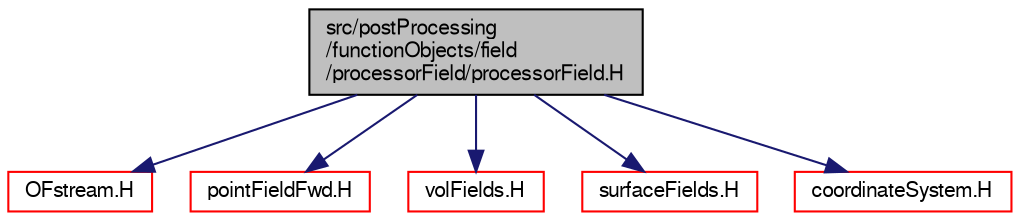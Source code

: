 digraph "src/postProcessing/functionObjects/field/processorField/processorField.H"
{
  bgcolor="transparent";
  edge [fontname="FreeSans",fontsize="10",labelfontname="FreeSans",labelfontsize="10"];
  node [fontname="FreeSans",fontsize="10",shape=record];
  Node0 [label="src/postProcessing\l/functionObjects/field\l/processorField/processorField.H",height=0.2,width=0.4,color="black", fillcolor="grey75", style="filled", fontcolor="black"];
  Node0 -> Node1 [color="midnightblue",fontsize="10",style="solid",fontname="FreeSans"];
  Node1 [label="OFstream.H",height=0.2,width=0.4,color="red",URL="$a09065.html"];
  Node0 -> Node41 [color="midnightblue",fontsize="10",style="solid",fontname="FreeSans"];
  Node41 [label="pointFieldFwd.H",height=0.2,width=0.4,color="red",URL="$a12065.html"];
  Node0 -> Node67 [color="midnightblue",fontsize="10",style="solid",fontname="FreeSans"];
  Node67 [label="volFields.H",height=0.2,width=0.4,color="red",URL="$a02750.html"];
  Node0 -> Node302 [color="midnightblue",fontsize="10",style="solid",fontname="FreeSans"];
  Node302 [label="surfaceFields.H",height=0.2,width=0.4,color="red",URL="$a02735.html",tooltip="Foam::surfaceFields. "];
  Node0 -> Node309 [color="midnightblue",fontsize="10",style="solid",fontname="FreeSans"];
  Node309 [label="coordinateSystem.H",height=0.2,width=0.4,color="red",URL="$a07520.html"];
}
